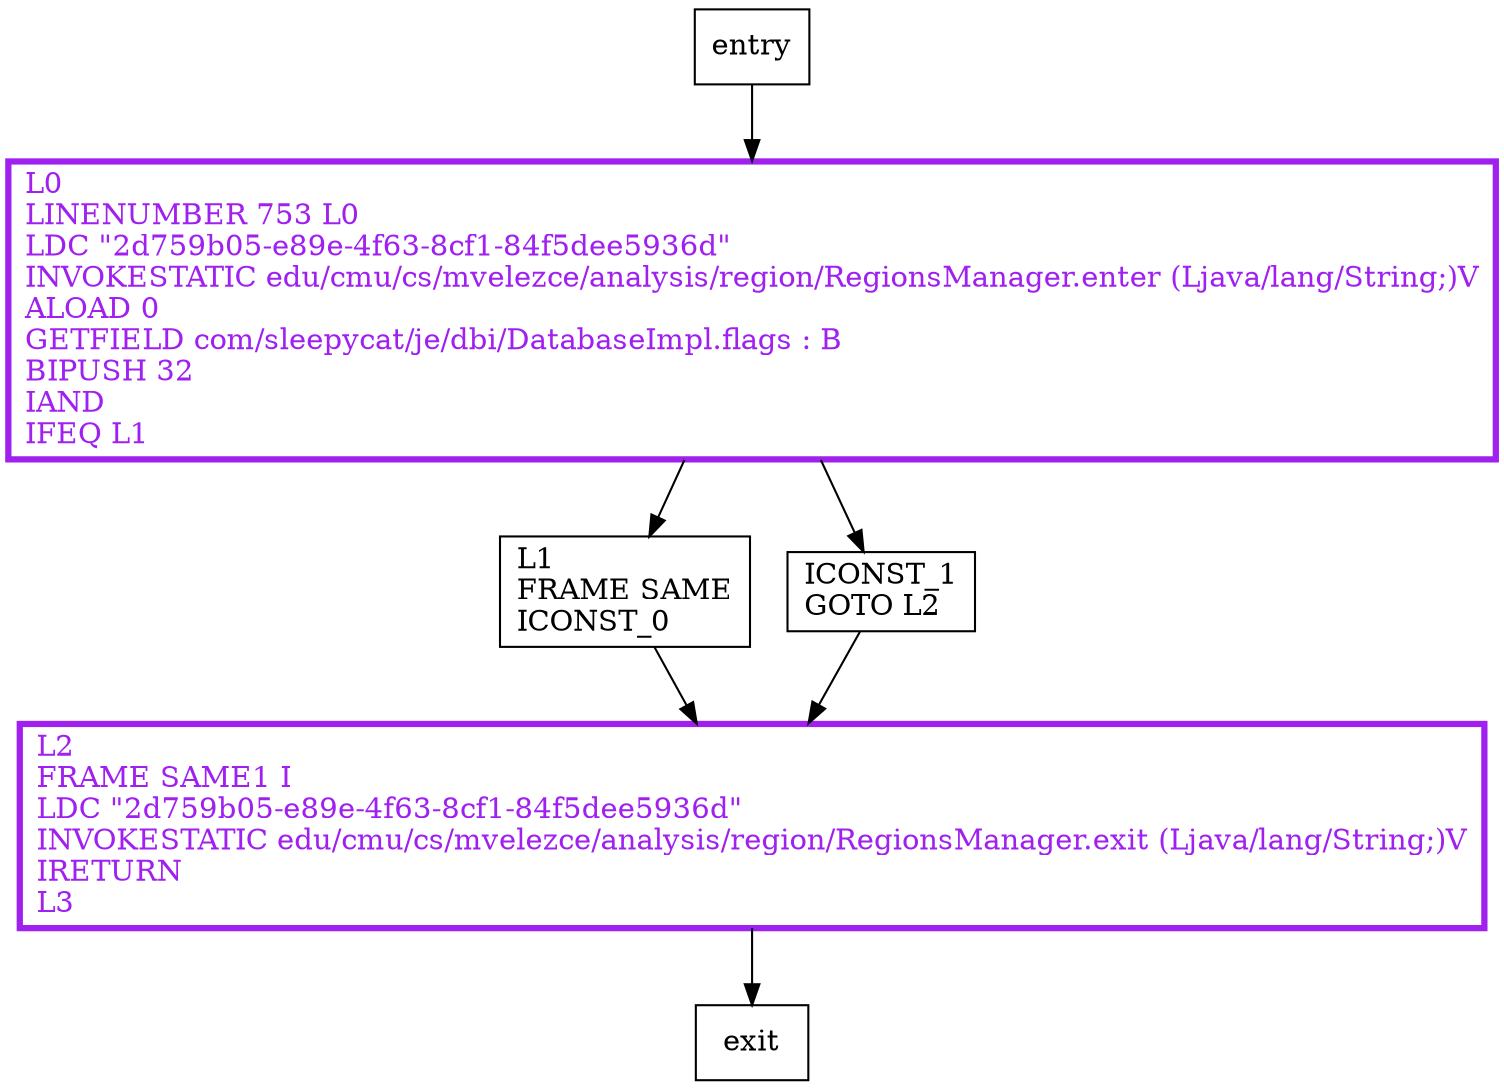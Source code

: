 digraph getUtilizationRepairDone {
node [shape=record];
499421498 [label="L1\lFRAME SAME\lICONST_0\l"];
872932873 [label="L2\lFRAME SAME1 I\lLDC \"2d759b05-e89e-4f63-8cf1-84f5dee5936d\"\lINVOKESTATIC edu/cmu/cs/mvelezce/analysis/region/RegionsManager.exit (Ljava/lang/String;)V\lIRETURN\lL3\l"];
555505262 [label="ICONST_1\lGOTO L2\l"];
1095609674 [label="L0\lLINENUMBER 753 L0\lLDC \"2d759b05-e89e-4f63-8cf1-84f5dee5936d\"\lINVOKESTATIC edu/cmu/cs/mvelezce/analysis/region/RegionsManager.enter (Ljava/lang/String;)V\lALOAD 0\lGETFIELD com/sleepycat/je/dbi/DatabaseImpl.flags : B\lBIPUSH 32\lIAND\lIFEQ L1\l"];
entry;
exit;
entry -> 1095609674;
499421498 -> 872932873;
872932873 -> exit;
555505262 -> 872932873;
1095609674 -> 499421498;
1095609674 -> 555505262;
872932873[fontcolor="purple", penwidth=3, color="purple"];
1095609674[fontcolor="purple", penwidth=3, color="purple"];
}
